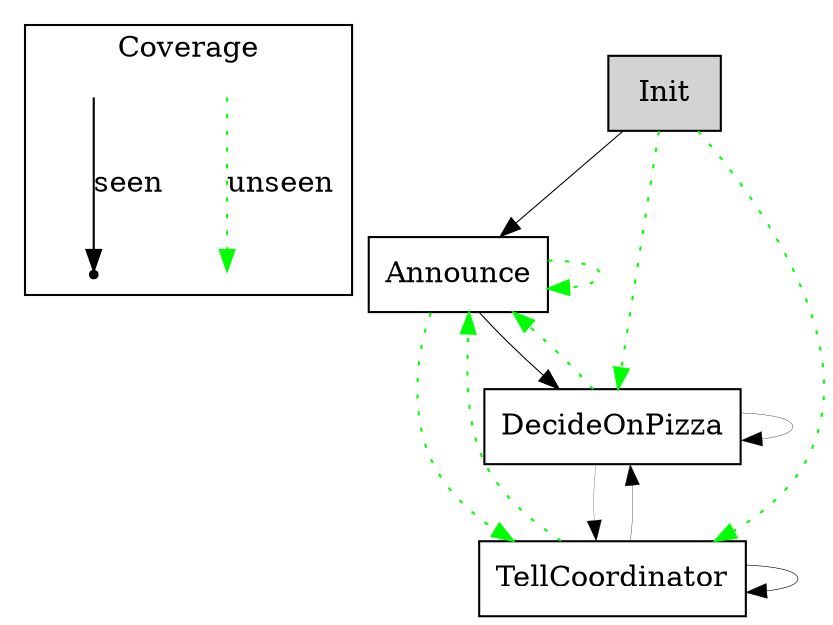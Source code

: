 digraph ActionGraph {
nodesep=0.35;
subgraph cluster_legend {
label = "Coverage";
node [shape=point] {
d0 [style = invis];
d1 [style = invis];
p0 [style = invis];
p0 [style = invis];
}
d0 -> d1 [label=unseen, color="green", style=dotted]
p0 -> p1 [label=seen]
}
0 [shape=box,label="Init",style = filled]
1 [shape=box,label="Announce"]
2 [shape=box,label="DecideOnPizza"]
3 [shape=box,label="TellCoordinator"]
0 -> 1[penwidth=0.52];
0 -> 2[color="green",style=dotted];
0 -> 3[color="green",style=dotted];
1 -> 1[color="green",style=dotted];
1 -> 2[penwidth=0.52];
1 -> 3[color="green",style=dotted];
2 -> 1[color="green",style=dotted];
2 -> 2[penwidth=0.16];
2 -> 3[penwidth=0.11];
3 -> 1[color="green",style=dotted];
3 -> 2[penwidth=0.16];
3 -> 3[penwidth=0.29];
}